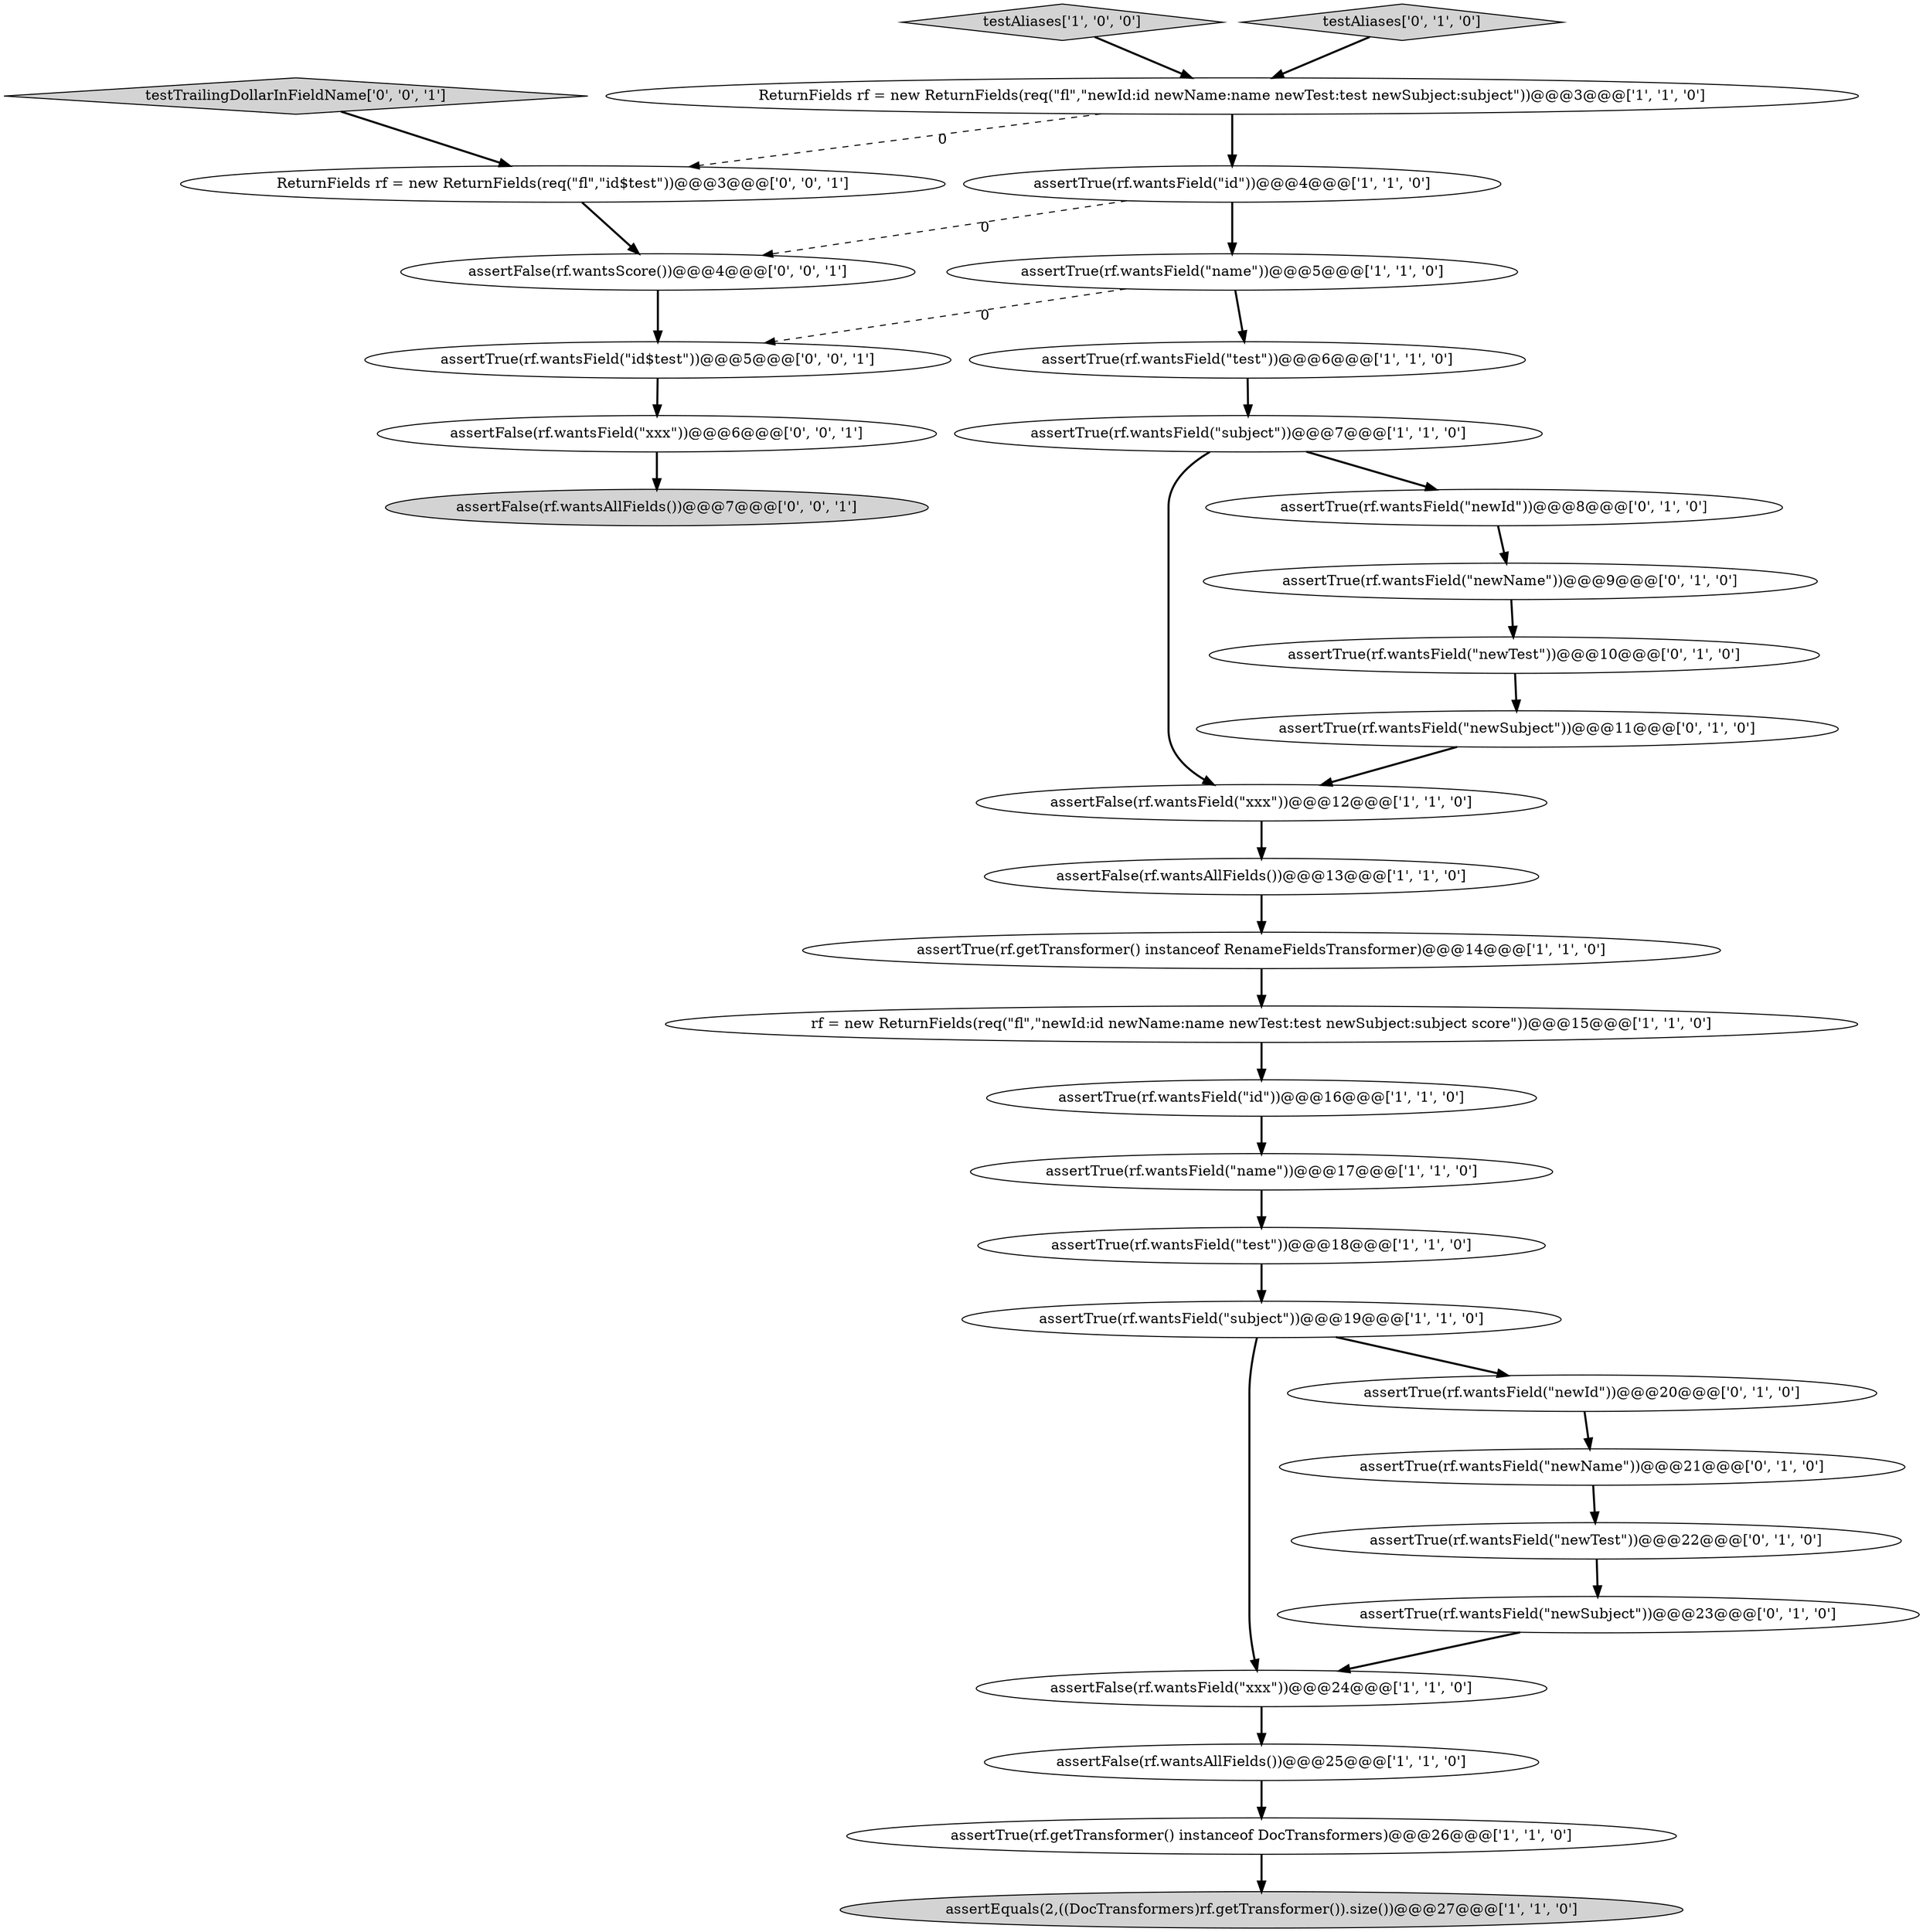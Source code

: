 digraph {
2 [style = filled, label = "rf = new ReturnFields(req(\"fl\",\"newId:id newName:name newTest:test newSubject:subject score\"))@@@15@@@['1', '1', '0']", fillcolor = white, shape = ellipse image = "AAA0AAABBB1BBB"];
14 [style = filled, label = "assertFalse(rf.wantsAllFields())@@@25@@@['1', '1', '0']", fillcolor = white, shape = ellipse image = "AAA0AAABBB1BBB"];
25 [style = filled, label = "assertTrue(rf.wantsField(\"newSubject\"))@@@11@@@['0', '1', '0']", fillcolor = white, shape = ellipse image = "AAA1AAABBB2BBB"];
12 [style = filled, label = "testAliases['1', '0', '0']", fillcolor = lightgray, shape = diamond image = "AAA0AAABBB1BBB"];
6 [style = filled, label = "assertFalse(rf.wantsField(\"xxx\"))@@@24@@@['1', '1', '0']", fillcolor = white, shape = ellipse image = "AAA0AAABBB1BBB"];
8 [style = filled, label = "assertTrue(rf.wantsField(\"name\"))@@@5@@@['1', '1', '0']", fillcolor = white, shape = ellipse image = "AAA0AAABBB1BBB"];
23 [style = filled, label = "assertTrue(rf.wantsField(\"newTest\"))@@@22@@@['0', '1', '0']", fillcolor = white, shape = ellipse image = "AAA1AAABBB2BBB"];
5 [style = filled, label = "assertTrue(rf.getTransformer() instanceof RenameFieldsTransformer)@@@14@@@['1', '1', '0']", fillcolor = white, shape = ellipse image = "AAA0AAABBB1BBB"];
1 [style = filled, label = "assertFalse(rf.wantsAllFields())@@@13@@@['1', '1', '0']", fillcolor = white, shape = ellipse image = "AAA0AAABBB1BBB"];
26 [style = filled, label = "assertTrue(rf.wantsField(\"newTest\"))@@@10@@@['0', '1', '0']", fillcolor = white, shape = ellipse image = "AAA1AAABBB2BBB"];
30 [style = filled, label = "assertFalse(rf.wantsAllFields())@@@7@@@['0', '0', '1']", fillcolor = lightgray, shape = ellipse image = "AAA0AAABBB3BBB"];
29 [style = filled, label = "assertFalse(rf.wantsField(\"xxx\"))@@@6@@@['0', '0', '1']", fillcolor = white, shape = ellipse image = "AAA0AAABBB3BBB"];
31 [style = filled, label = "assertTrue(rf.wantsField(\"id$test\"))@@@5@@@['0', '0', '1']", fillcolor = white, shape = ellipse image = "AAA0AAABBB3BBB"];
4 [style = filled, label = "assertTrue(rf.wantsField(\"test\"))@@@18@@@['1', '1', '0']", fillcolor = white, shape = ellipse image = "AAA0AAABBB1BBB"];
7 [style = filled, label = "assertTrue(rf.wantsField(\"id\"))@@@4@@@['1', '1', '0']", fillcolor = white, shape = ellipse image = "AAA0AAABBB1BBB"];
27 [style = filled, label = "ReturnFields rf = new ReturnFields(req(\"fl\",\"id$test\"))@@@3@@@['0', '0', '1']", fillcolor = white, shape = ellipse image = "AAA0AAABBB3BBB"];
32 [style = filled, label = "testTrailingDollarInFieldName['0', '0', '1']", fillcolor = lightgray, shape = diamond image = "AAA0AAABBB3BBB"];
15 [style = filled, label = "assertTrue(rf.wantsField(\"id\"))@@@16@@@['1', '1', '0']", fillcolor = white, shape = ellipse image = "AAA0AAABBB1BBB"];
22 [style = filled, label = "assertTrue(rf.wantsField(\"newSubject\"))@@@23@@@['0', '1', '0']", fillcolor = white, shape = ellipse image = "AAA1AAABBB2BBB"];
0 [style = filled, label = "assertFalse(rf.wantsField(\"xxx\"))@@@12@@@['1', '1', '0']", fillcolor = white, shape = ellipse image = "AAA0AAABBB1BBB"];
10 [style = filled, label = "assertTrue(rf.getTransformer() instanceof DocTransformers)@@@26@@@['1', '1', '0']", fillcolor = white, shape = ellipse image = "AAA0AAABBB1BBB"];
11 [style = filled, label = "assertTrue(rf.wantsField(\"name\"))@@@17@@@['1', '1', '0']", fillcolor = white, shape = ellipse image = "AAA0AAABBB1BBB"];
17 [style = filled, label = "assertTrue(rf.wantsField(\"test\"))@@@6@@@['1', '1', '0']", fillcolor = white, shape = ellipse image = "AAA0AAABBB1BBB"];
19 [style = filled, label = "assertTrue(rf.wantsField(\"newId\"))@@@20@@@['0', '1', '0']", fillcolor = white, shape = ellipse image = "AAA1AAABBB2BBB"];
9 [style = filled, label = "ReturnFields rf = new ReturnFields(req(\"fl\",\"newId:id newName:name newTest:test newSubject:subject\"))@@@3@@@['1', '1', '0']", fillcolor = white, shape = ellipse image = "AAA0AAABBB1BBB"];
16 [style = filled, label = "assertEquals(2,((DocTransformers)rf.getTransformer()).size())@@@27@@@['1', '1', '0']", fillcolor = lightgray, shape = ellipse image = "AAA0AAABBB1BBB"];
20 [style = filled, label = "testAliases['0', '1', '0']", fillcolor = lightgray, shape = diamond image = "AAA0AAABBB2BBB"];
28 [style = filled, label = "assertFalse(rf.wantsScore())@@@4@@@['0', '0', '1']", fillcolor = white, shape = ellipse image = "AAA0AAABBB3BBB"];
13 [style = filled, label = "assertTrue(rf.wantsField(\"subject\"))@@@7@@@['1', '1', '0']", fillcolor = white, shape = ellipse image = "AAA0AAABBB1BBB"];
24 [style = filled, label = "assertTrue(rf.wantsField(\"newId\"))@@@8@@@['0', '1', '0']", fillcolor = white, shape = ellipse image = "AAA1AAABBB2BBB"];
3 [style = filled, label = "assertTrue(rf.wantsField(\"subject\"))@@@19@@@['1', '1', '0']", fillcolor = white, shape = ellipse image = "AAA0AAABBB1BBB"];
21 [style = filled, label = "assertTrue(rf.wantsField(\"newName\"))@@@21@@@['0', '1', '0']", fillcolor = white, shape = ellipse image = "AAA1AAABBB2BBB"];
18 [style = filled, label = "assertTrue(rf.wantsField(\"newName\"))@@@9@@@['0', '1', '0']", fillcolor = white, shape = ellipse image = "AAA1AAABBB2BBB"];
5->2 [style = bold, label=""];
10->16 [style = bold, label=""];
28->31 [style = bold, label=""];
23->22 [style = bold, label=""];
29->30 [style = bold, label=""];
11->4 [style = bold, label=""];
7->8 [style = bold, label=""];
24->18 [style = bold, label=""];
27->28 [style = bold, label=""];
22->6 [style = bold, label=""];
13->0 [style = bold, label=""];
7->28 [style = dashed, label="0"];
32->27 [style = bold, label=""];
13->24 [style = bold, label=""];
8->17 [style = bold, label=""];
18->26 [style = bold, label=""];
0->1 [style = bold, label=""];
3->6 [style = bold, label=""];
12->9 [style = bold, label=""];
19->21 [style = bold, label=""];
26->25 [style = bold, label=""];
6->14 [style = bold, label=""];
15->11 [style = bold, label=""];
17->13 [style = bold, label=""];
3->19 [style = bold, label=""];
8->31 [style = dashed, label="0"];
25->0 [style = bold, label=""];
20->9 [style = bold, label=""];
31->29 [style = bold, label=""];
14->10 [style = bold, label=""];
21->23 [style = bold, label=""];
4->3 [style = bold, label=""];
2->15 [style = bold, label=""];
9->27 [style = dashed, label="0"];
1->5 [style = bold, label=""];
9->7 [style = bold, label=""];
}

